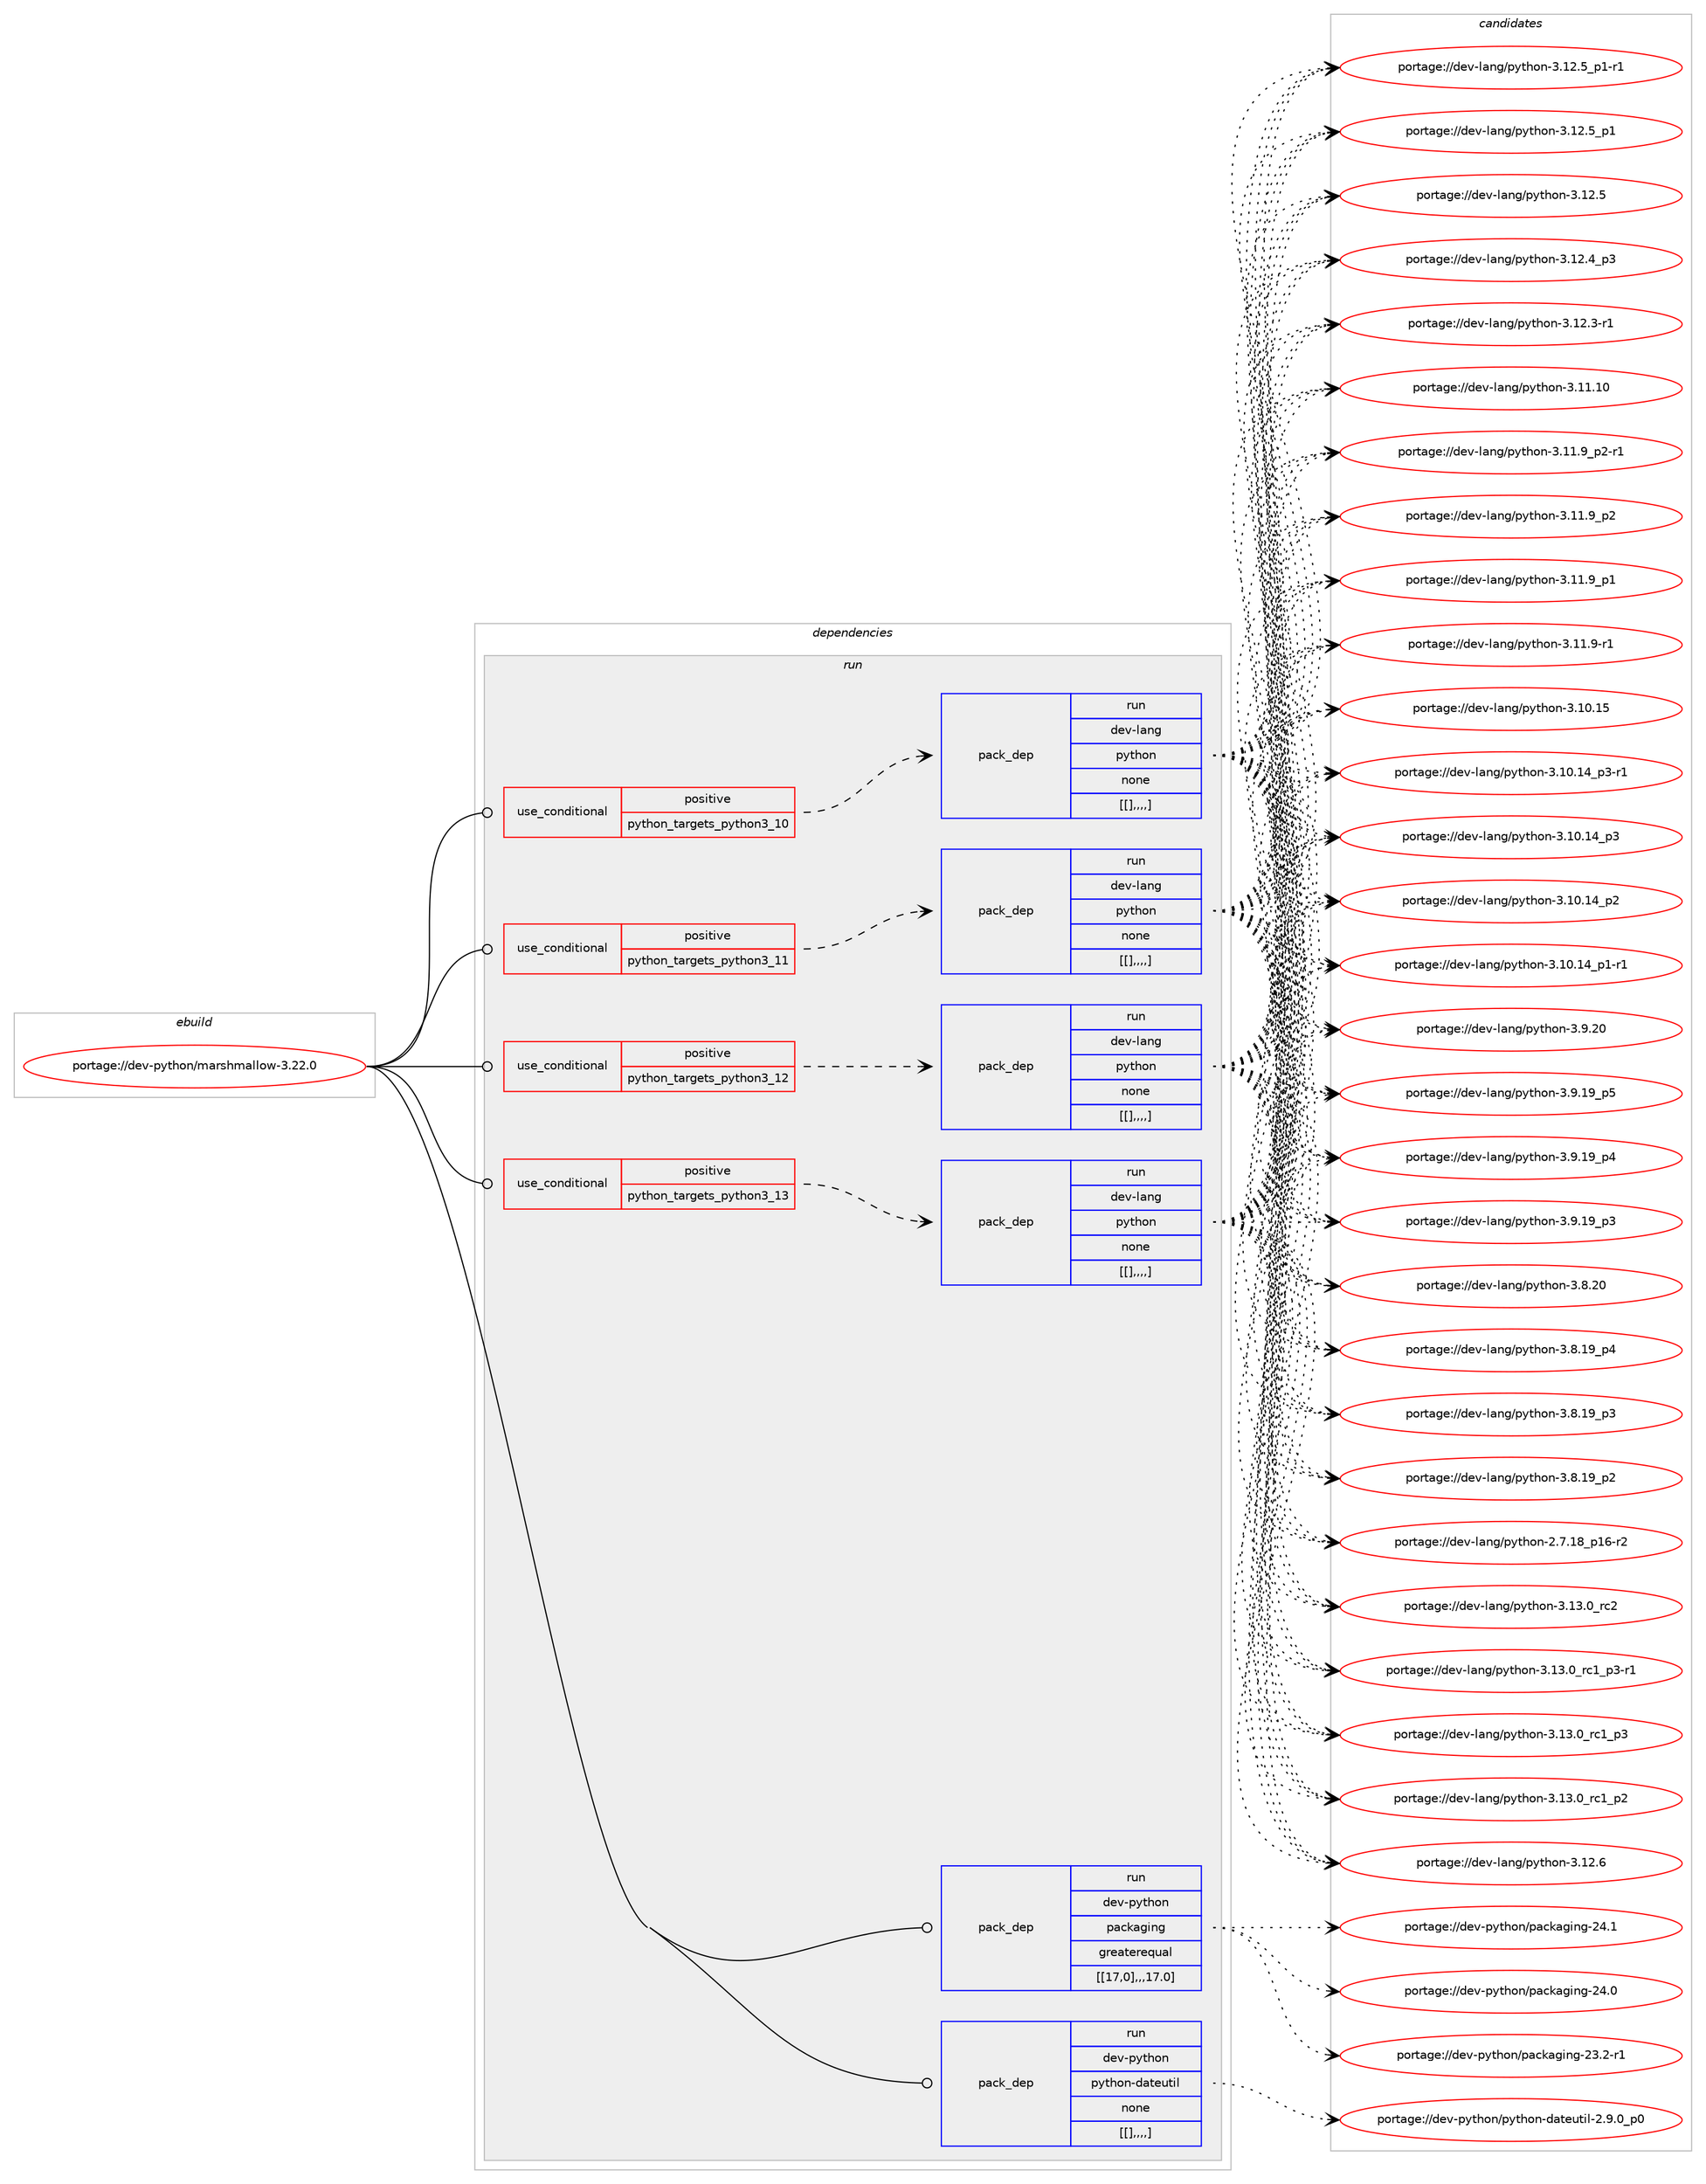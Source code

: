 digraph prolog {

# *************
# Graph options
# *************

newrank=true;
concentrate=true;
compound=true;
graph [rankdir=LR,fontname=Helvetica,fontsize=10,ranksep=1.5];#, ranksep=2.5, nodesep=0.2];
edge  [arrowhead=vee];
node  [fontname=Helvetica,fontsize=10];

# **********
# The ebuild
# **********

subgraph cluster_leftcol {
color=gray;
label=<<i>ebuild</i>>;
id [label="portage://dev-python/marshmallow-3.22.0", color=red, width=4, href="../dev-python/marshmallow-3.22.0.svg"];
}

# ****************
# The dependencies
# ****************

subgraph cluster_midcol {
color=gray;
label=<<i>dependencies</i>>;
subgraph cluster_compile {
fillcolor="#eeeeee";
style=filled;
label=<<i>compile</i>>;
}
subgraph cluster_compileandrun {
fillcolor="#eeeeee";
style=filled;
label=<<i>compile and run</i>>;
}
subgraph cluster_run {
fillcolor="#eeeeee";
style=filled;
label=<<i>run</i>>;
subgraph cond35235 {
dependency151749 [label=<<TABLE BORDER="0" CELLBORDER="1" CELLSPACING="0" CELLPADDING="4"><TR><TD ROWSPAN="3" CELLPADDING="10">use_conditional</TD></TR><TR><TD>positive</TD></TR><TR><TD>python_targets_python3_10</TD></TR></TABLE>>, shape=none, color=red];
subgraph pack115296 {
dependency151750 [label=<<TABLE BORDER="0" CELLBORDER="1" CELLSPACING="0" CELLPADDING="4" WIDTH="220"><TR><TD ROWSPAN="6" CELLPADDING="30">pack_dep</TD></TR><TR><TD WIDTH="110">run</TD></TR><TR><TD>dev-lang</TD></TR><TR><TD>python</TD></TR><TR><TD>none</TD></TR><TR><TD>[[],,,,]</TD></TR></TABLE>>, shape=none, color=blue];
}
dependency151749:e -> dependency151750:w [weight=20,style="dashed",arrowhead="vee"];
}
id:e -> dependency151749:w [weight=20,style="solid",arrowhead="odot"];
subgraph cond35236 {
dependency151751 [label=<<TABLE BORDER="0" CELLBORDER="1" CELLSPACING="0" CELLPADDING="4"><TR><TD ROWSPAN="3" CELLPADDING="10">use_conditional</TD></TR><TR><TD>positive</TD></TR><TR><TD>python_targets_python3_11</TD></TR></TABLE>>, shape=none, color=red];
subgraph pack115297 {
dependency151752 [label=<<TABLE BORDER="0" CELLBORDER="1" CELLSPACING="0" CELLPADDING="4" WIDTH="220"><TR><TD ROWSPAN="6" CELLPADDING="30">pack_dep</TD></TR><TR><TD WIDTH="110">run</TD></TR><TR><TD>dev-lang</TD></TR><TR><TD>python</TD></TR><TR><TD>none</TD></TR><TR><TD>[[],,,,]</TD></TR></TABLE>>, shape=none, color=blue];
}
dependency151751:e -> dependency151752:w [weight=20,style="dashed",arrowhead="vee"];
}
id:e -> dependency151751:w [weight=20,style="solid",arrowhead="odot"];
subgraph cond35237 {
dependency151753 [label=<<TABLE BORDER="0" CELLBORDER="1" CELLSPACING="0" CELLPADDING="4"><TR><TD ROWSPAN="3" CELLPADDING="10">use_conditional</TD></TR><TR><TD>positive</TD></TR><TR><TD>python_targets_python3_12</TD></TR></TABLE>>, shape=none, color=red];
subgraph pack115298 {
dependency151754 [label=<<TABLE BORDER="0" CELLBORDER="1" CELLSPACING="0" CELLPADDING="4" WIDTH="220"><TR><TD ROWSPAN="6" CELLPADDING="30">pack_dep</TD></TR><TR><TD WIDTH="110">run</TD></TR><TR><TD>dev-lang</TD></TR><TR><TD>python</TD></TR><TR><TD>none</TD></TR><TR><TD>[[],,,,]</TD></TR></TABLE>>, shape=none, color=blue];
}
dependency151753:e -> dependency151754:w [weight=20,style="dashed",arrowhead="vee"];
}
id:e -> dependency151753:w [weight=20,style="solid",arrowhead="odot"];
subgraph cond35238 {
dependency151755 [label=<<TABLE BORDER="0" CELLBORDER="1" CELLSPACING="0" CELLPADDING="4"><TR><TD ROWSPAN="3" CELLPADDING="10">use_conditional</TD></TR><TR><TD>positive</TD></TR><TR><TD>python_targets_python3_13</TD></TR></TABLE>>, shape=none, color=red];
subgraph pack115299 {
dependency151756 [label=<<TABLE BORDER="0" CELLBORDER="1" CELLSPACING="0" CELLPADDING="4" WIDTH="220"><TR><TD ROWSPAN="6" CELLPADDING="30">pack_dep</TD></TR><TR><TD WIDTH="110">run</TD></TR><TR><TD>dev-lang</TD></TR><TR><TD>python</TD></TR><TR><TD>none</TD></TR><TR><TD>[[],,,,]</TD></TR></TABLE>>, shape=none, color=blue];
}
dependency151755:e -> dependency151756:w [weight=20,style="dashed",arrowhead="vee"];
}
id:e -> dependency151755:w [weight=20,style="solid",arrowhead="odot"];
subgraph pack115300 {
dependency151757 [label=<<TABLE BORDER="0" CELLBORDER="1" CELLSPACING="0" CELLPADDING="4" WIDTH="220"><TR><TD ROWSPAN="6" CELLPADDING="30">pack_dep</TD></TR><TR><TD WIDTH="110">run</TD></TR><TR><TD>dev-python</TD></TR><TR><TD>packaging</TD></TR><TR><TD>greaterequal</TD></TR><TR><TD>[[17,0],,,17.0]</TD></TR></TABLE>>, shape=none, color=blue];
}
id:e -> dependency151757:w [weight=20,style="solid",arrowhead="odot"];
subgraph pack115301 {
dependency151758 [label=<<TABLE BORDER="0" CELLBORDER="1" CELLSPACING="0" CELLPADDING="4" WIDTH="220"><TR><TD ROWSPAN="6" CELLPADDING="30">pack_dep</TD></TR><TR><TD WIDTH="110">run</TD></TR><TR><TD>dev-python</TD></TR><TR><TD>python-dateutil</TD></TR><TR><TD>none</TD></TR><TR><TD>[[],,,,]</TD></TR></TABLE>>, shape=none, color=blue];
}
id:e -> dependency151758:w [weight=20,style="solid",arrowhead="odot"];
}
}

# **************
# The candidates
# **************

subgraph cluster_choices {
rank=same;
color=gray;
label=<<i>candidates</i>>;

subgraph choice115296 {
color=black;
nodesep=1;
choice10010111845108971101034711212111610411111045514649514648951149950 [label="portage://dev-lang/python-3.13.0_rc2", color=red, width=4,href="../dev-lang/python-3.13.0_rc2.svg"];
choice1001011184510897110103471121211161041111104551464951464895114994995112514511449 [label="portage://dev-lang/python-3.13.0_rc1_p3-r1", color=red, width=4,href="../dev-lang/python-3.13.0_rc1_p3-r1.svg"];
choice100101118451089711010347112121116104111110455146495146489511499499511251 [label="portage://dev-lang/python-3.13.0_rc1_p3", color=red, width=4,href="../dev-lang/python-3.13.0_rc1_p3.svg"];
choice100101118451089711010347112121116104111110455146495146489511499499511250 [label="portage://dev-lang/python-3.13.0_rc1_p2", color=red, width=4,href="../dev-lang/python-3.13.0_rc1_p2.svg"];
choice10010111845108971101034711212111610411111045514649504654 [label="portage://dev-lang/python-3.12.6", color=red, width=4,href="../dev-lang/python-3.12.6.svg"];
choice1001011184510897110103471121211161041111104551464950465395112494511449 [label="portage://dev-lang/python-3.12.5_p1-r1", color=red, width=4,href="../dev-lang/python-3.12.5_p1-r1.svg"];
choice100101118451089711010347112121116104111110455146495046539511249 [label="portage://dev-lang/python-3.12.5_p1", color=red, width=4,href="../dev-lang/python-3.12.5_p1.svg"];
choice10010111845108971101034711212111610411111045514649504653 [label="portage://dev-lang/python-3.12.5", color=red, width=4,href="../dev-lang/python-3.12.5.svg"];
choice100101118451089711010347112121116104111110455146495046529511251 [label="portage://dev-lang/python-3.12.4_p3", color=red, width=4,href="../dev-lang/python-3.12.4_p3.svg"];
choice100101118451089711010347112121116104111110455146495046514511449 [label="portage://dev-lang/python-3.12.3-r1", color=red, width=4,href="../dev-lang/python-3.12.3-r1.svg"];
choice1001011184510897110103471121211161041111104551464949464948 [label="portage://dev-lang/python-3.11.10", color=red, width=4,href="../dev-lang/python-3.11.10.svg"];
choice1001011184510897110103471121211161041111104551464949465795112504511449 [label="portage://dev-lang/python-3.11.9_p2-r1", color=red, width=4,href="../dev-lang/python-3.11.9_p2-r1.svg"];
choice100101118451089711010347112121116104111110455146494946579511250 [label="portage://dev-lang/python-3.11.9_p2", color=red, width=4,href="../dev-lang/python-3.11.9_p2.svg"];
choice100101118451089711010347112121116104111110455146494946579511249 [label="portage://dev-lang/python-3.11.9_p1", color=red, width=4,href="../dev-lang/python-3.11.9_p1.svg"];
choice100101118451089711010347112121116104111110455146494946574511449 [label="portage://dev-lang/python-3.11.9-r1", color=red, width=4,href="../dev-lang/python-3.11.9-r1.svg"];
choice1001011184510897110103471121211161041111104551464948464953 [label="portage://dev-lang/python-3.10.15", color=red, width=4,href="../dev-lang/python-3.10.15.svg"];
choice100101118451089711010347112121116104111110455146494846495295112514511449 [label="portage://dev-lang/python-3.10.14_p3-r1", color=red, width=4,href="../dev-lang/python-3.10.14_p3-r1.svg"];
choice10010111845108971101034711212111610411111045514649484649529511251 [label="portage://dev-lang/python-3.10.14_p3", color=red, width=4,href="../dev-lang/python-3.10.14_p3.svg"];
choice10010111845108971101034711212111610411111045514649484649529511250 [label="portage://dev-lang/python-3.10.14_p2", color=red, width=4,href="../dev-lang/python-3.10.14_p2.svg"];
choice100101118451089711010347112121116104111110455146494846495295112494511449 [label="portage://dev-lang/python-3.10.14_p1-r1", color=red, width=4,href="../dev-lang/python-3.10.14_p1-r1.svg"];
choice10010111845108971101034711212111610411111045514657465048 [label="portage://dev-lang/python-3.9.20", color=red, width=4,href="../dev-lang/python-3.9.20.svg"];
choice100101118451089711010347112121116104111110455146574649579511253 [label="portage://dev-lang/python-3.9.19_p5", color=red, width=4,href="../dev-lang/python-3.9.19_p5.svg"];
choice100101118451089711010347112121116104111110455146574649579511252 [label="portage://dev-lang/python-3.9.19_p4", color=red, width=4,href="../dev-lang/python-3.9.19_p4.svg"];
choice100101118451089711010347112121116104111110455146574649579511251 [label="portage://dev-lang/python-3.9.19_p3", color=red, width=4,href="../dev-lang/python-3.9.19_p3.svg"];
choice10010111845108971101034711212111610411111045514656465048 [label="portage://dev-lang/python-3.8.20", color=red, width=4,href="../dev-lang/python-3.8.20.svg"];
choice100101118451089711010347112121116104111110455146564649579511252 [label="portage://dev-lang/python-3.8.19_p4", color=red, width=4,href="../dev-lang/python-3.8.19_p4.svg"];
choice100101118451089711010347112121116104111110455146564649579511251 [label="portage://dev-lang/python-3.8.19_p3", color=red, width=4,href="../dev-lang/python-3.8.19_p3.svg"];
choice100101118451089711010347112121116104111110455146564649579511250 [label="portage://dev-lang/python-3.8.19_p2", color=red, width=4,href="../dev-lang/python-3.8.19_p2.svg"];
choice100101118451089711010347112121116104111110455046554649569511249544511450 [label="portage://dev-lang/python-2.7.18_p16-r2", color=red, width=4,href="../dev-lang/python-2.7.18_p16-r2.svg"];
dependency151750:e -> choice10010111845108971101034711212111610411111045514649514648951149950:w [style=dotted,weight="100"];
dependency151750:e -> choice1001011184510897110103471121211161041111104551464951464895114994995112514511449:w [style=dotted,weight="100"];
dependency151750:e -> choice100101118451089711010347112121116104111110455146495146489511499499511251:w [style=dotted,weight="100"];
dependency151750:e -> choice100101118451089711010347112121116104111110455146495146489511499499511250:w [style=dotted,weight="100"];
dependency151750:e -> choice10010111845108971101034711212111610411111045514649504654:w [style=dotted,weight="100"];
dependency151750:e -> choice1001011184510897110103471121211161041111104551464950465395112494511449:w [style=dotted,weight="100"];
dependency151750:e -> choice100101118451089711010347112121116104111110455146495046539511249:w [style=dotted,weight="100"];
dependency151750:e -> choice10010111845108971101034711212111610411111045514649504653:w [style=dotted,weight="100"];
dependency151750:e -> choice100101118451089711010347112121116104111110455146495046529511251:w [style=dotted,weight="100"];
dependency151750:e -> choice100101118451089711010347112121116104111110455146495046514511449:w [style=dotted,weight="100"];
dependency151750:e -> choice1001011184510897110103471121211161041111104551464949464948:w [style=dotted,weight="100"];
dependency151750:e -> choice1001011184510897110103471121211161041111104551464949465795112504511449:w [style=dotted,weight="100"];
dependency151750:e -> choice100101118451089711010347112121116104111110455146494946579511250:w [style=dotted,weight="100"];
dependency151750:e -> choice100101118451089711010347112121116104111110455146494946579511249:w [style=dotted,weight="100"];
dependency151750:e -> choice100101118451089711010347112121116104111110455146494946574511449:w [style=dotted,weight="100"];
dependency151750:e -> choice1001011184510897110103471121211161041111104551464948464953:w [style=dotted,weight="100"];
dependency151750:e -> choice100101118451089711010347112121116104111110455146494846495295112514511449:w [style=dotted,weight="100"];
dependency151750:e -> choice10010111845108971101034711212111610411111045514649484649529511251:w [style=dotted,weight="100"];
dependency151750:e -> choice10010111845108971101034711212111610411111045514649484649529511250:w [style=dotted,weight="100"];
dependency151750:e -> choice100101118451089711010347112121116104111110455146494846495295112494511449:w [style=dotted,weight="100"];
dependency151750:e -> choice10010111845108971101034711212111610411111045514657465048:w [style=dotted,weight="100"];
dependency151750:e -> choice100101118451089711010347112121116104111110455146574649579511253:w [style=dotted,weight="100"];
dependency151750:e -> choice100101118451089711010347112121116104111110455146574649579511252:w [style=dotted,weight="100"];
dependency151750:e -> choice100101118451089711010347112121116104111110455146574649579511251:w [style=dotted,weight="100"];
dependency151750:e -> choice10010111845108971101034711212111610411111045514656465048:w [style=dotted,weight="100"];
dependency151750:e -> choice100101118451089711010347112121116104111110455146564649579511252:w [style=dotted,weight="100"];
dependency151750:e -> choice100101118451089711010347112121116104111110455146564649579511251:w [style=dotted,weight="100"];
dependency151750:e -> choice100101118451089711010347112121116104111110455146564649579511250:w [style=dotted,weight="100"];
dependency151750:e -> choice100101118451089711010347112121116104111110455046554649569511249544511450:w [style=dotted,weight="100"];
}
subgraph choice115297 {
color=black;
nodesep=1;
choice10010111845108971101034711212111610411111045514649514648951149950 [label="portage://dev-lang/python-3.13.0_rc2", color=red, width=4,href="../dev-lang/python-3.13.0_rc2.svg"];
choice1001011184510897110103471121211161041111104551464951464895114994995112514511449 [label="portage://dev-lang/python-3.13.0_rc1_p3-r1", color=red, width=4,href="../dev-lang/python-3.13.0_rc1_p3-r1.svg"];
choice100101118451089711010347112121116104111110455146495146489511499499511251 [label="portage://dev-lang/python-3.13.0_rc1_p3", color=red, width=4,href="../dev-lang/python-3.13.0_rc1_p3.svg"];
choice100101118451089711010347112121116104111110455146495146489511499499511250 [label="portage://dev-lang/python-3.13.0_rc1_p2", color=red, width=4,href="../dev-lang/python-3.13.0_rc1_p2.svg"];
choice10010111845108971101034711212111610411111045514649504654 [label="portage://dev-lang/python-3.12.6", color=red, width=4,href="../dev-lang/python-3.12.6.svg"];
choice1001011184510897110103471121211161041111104551464950465395112494511449 [label="portage://dev-lang/python-3.12.5_p1-r1", color=red, width=4,href="../dev-lang/python-3.12.5_p1-r1.svg"];
choice100101118451089711010347112121116104111110455146495046539511249 [label="portage://dev-lang/python-3.12.5_p1", color=red, width=4,href="../dev-lang/python-3.12.5_p1.svg"];
choice10010111845108971101034711212111610411111045514649504653 [label="portage://dev-lang/python-3.12.5", color=red, width=4,href="../dev-lang/python-3.12.5.svg"];
choice100101118451089711010347112121116104111110455146495046529511251 [label="portage://dev-lang/python-3.12.4_p3", color=red, width=4,href="../dev-lang/python-3.12.4_p3.svg"];
choice100101118451089711010347112121116104111110455146495046514511449 [label="portage://dev-lang/python-3.12.3-r1", color=red, width=4,href="../dev-lang/python-3.12.3-r1.svg"];
choice1001011184510897110103471121211161041111104551464949464948 [label="portage://dev-lang/python-3.11.10", color=red, width=4,href="../dev-lang/python-3.11.10.svg"];
choice1001011184510897110103471121211161041111104551464949465795112504511449 [label="portage://dev-lang/python-3.11.9_p2-r1", color=red, width=4,href="../dev-lang/python-3.11.9_p2-r1.svg"];
choice100101118451089711010347112121116104111110455146494946579511250 [label="portage://dev-lang/python-3.11.9_p2", color=red, width=4,href="../dev-lang/python-3.11.9_p2.svg"];
choice100101118451089711010347112121116104111110455146494946579511249 [label="portage://dev-lang/python-3.11.9_p1", color=red, width=4,href="../dev-lang/python-3.11.9_p1.svg"];
choice100101118451089711010347112121116104111110455146494946574511449 [label="portage://dev-lang/python-3.11.9-r1", color=red, width=4,href="../dev-lang/python-3.11.9-r1.svg"];
choice1001011184510897110103471121211161041111104551464948464953 [label="portage://dev-lang/python-3.10.15", color=red, width=4,href="../dev-lang/python-3.10.15.svg"];
choice100101118451089711010347112121116104111110455146494846495295112514511449 [label="portage://dev-lang/python-3.10.14_p3-r1", color=red, width=4,href="../dev-lang/python-3.10.14_p3-r1.svg"];
choice10010111845108971101034711212111610411111045514649484649529511251 [label="portage://dev-lang/python-3.10.14_p3", color=red, width=4,href="../dev-lang/python-3.10.14_p3.svg"];
choice10010111845108971101034711212111610411111045514649484649529511250 [label="portage://dev-lang/python-3.10.14_p2", color=red, width=4,href="../dev-lang/python-3.10.14_p2.svg"];
choice100101118451089711010347112121116104111110455146494846495295112494511449 [label="portage://dev-lang/python-3.10.14_p1-r1", color=red, width=4,href="../dev-lang/python-3.10.14_p1-r1.svg"];
choice10010111845108971101034711212111610411111045514657465048 [label="portage://dev-lang/python-3.9.20", color=red, width=4,href="../dev-lang/python-3.9.20.svg"];
choice100101118451089711010347112121116104111110455146574649579511253 [label="portage://dev-lang/python-3.9.19_p5", color=red, width=4,href="../dev-lang/python-3.9.19_p5.svg"];
choice100101118451089711010347112121116104111110455146574649579511252 [label="portage://dev-lang/python-3.9.19_p4", color=red, width=4,href="../dev-lang/python-3.9.19_p4.svg"];
choice100101118451089711010347112121116104111110455146574649579511251 [label="portage://dev-lang/python-3.9.19_p3", color=red, width=4,href="../dev-lang/python-3.9.19_p3.svg"];
choice10010111845108971101034711212111610411111045514656465048 [label="portage://dev-lang/python-3.8.20", color=red, width=4,href="../dev-lang/python-3.8.20.svg"];
choice100101118451089711010347112121116104111110455146564649579511252 [label="portage://dev-lang/python-3.8.19_p4", color=red, width=4,href="../dev-lang/python-3.8.19_p4.svg"];
choice100101118451089711010347112121116104111110455146564649579511251 [label="portage://dev-lang/python-3.8.19_p3", color=red, width=4,href="../dev-lang/python-3.8.19_p3.svg"];
choice100101118451089711010347112121116104111110455146564649579511250 [label="portage://dev-lang/python-3.8.19_p2", color=red, width=4,href="../dev-lang/python-3.8.19_p2.svg"];
choice100101118451089711010347112121116104111110455046554649569511249544511450 [label="portage://dev-lang/python-2.7.18_p16-r2", color=red, width=4,href="../dev-lang/python-2.7.18_p16-r2.svg"];
dependency151752:e -> choice10010111845108971101034711212111610411111045514649514648951149950:w [style=dotted,weight="100"];
dependency151752:e -> choice1001011184510897110103471121211161041111104551464951464895114994995112514511449:w [style=dotted,weight="100"];
dependency151752:e -> choice100101118451089711010347112121116104111110455146495146489511499499511251:w [style=dotted,weight="100"];
dependency151752:e -> choice100101118451089711010347112121116104111110455146495146489511499499511250:w [style=dotted,weight="100"];
dependency151752:e -> choice10010111845108971101034711212111610411111045514649504654:w [style=dotted,weight="100"];
dependency151752:e -> choice1001011184510897110103471121211161041111104551464950465395112494511449:w [style=dotted,weight="100"];
dependency151752:e -> choice100101118451089711010347112121116104111110455146495046539511249:w [style=dotted,weight="100"];
dependency151752:e -> choice10010111845108971101034711212111610411111045514649504653:w [style=dotted,weight="100"];
dependency151752:e -> choice100101118451089711010347112121116104111110455146495046529511251:w [style=dotted,weight="100"];
dependency151752:e -> choice100101118451089711010347112121116104111110455146495046514511449:w [style=dotted,weight="100"];
dependency151752:e -> choice1001011184510897110103471121211161041111104551464949464948:w [style=dotted,weight="100"];
dependency151752:e -> choice1001011184510897110103471121211161041111104551464949465795112504511449:w [style=dotted,weight="100"];
dependency151752:e -> choice100101118451089711010347112121116104111110455146494946579511250:w [style=dotted,weight="100"];
dependency151752:e -> choice100101118451089711010347112121116104111110455146494946579511249:w [style=dotted,weight="100"];
dependency151752:e -> choice100101118451089711010347112121116104111110455146494946574511449:w [style=dotted,weight="100"];
dependency151752:e -> choice1001011184510897110103471121211161041111104551464948464953:w [style=dotted,weight="100"];
dependency151752:e -> choice100101118451089711010347112121116104111110455146494846495295112514511449:w [style=dotted,weight="100"];
dependency151752:e -> choice10010111845108971101034711212111610411111045514649484649529511251:w [style=dotted,weight="100"];
dependency151752:e -> choice10010111845108971101034711212111610411111045514649484649529511250:w [style=dotted,weight="100"];
dependency151752:e -> choice100101118451089711010347112121116104111110455146494846495295112494511449:w [style=dotted,weight="100"];
dependency151752:e -> choice10010111845108971101034711212111610411111045514657465048:w [style=dotted,weight="100"];
dependency151752:e -> choice100101118451089711010347112121116104111110455146574649579511253:w [style=dotted,weight="100"];
dependency151752:e -> choice100101118451089711010347112121116104111110455146574649579511252:w [style=dotted,weight="100"];
dependency151752:e -> choice100101118451089711010347112121116104111110455146574649579511251:w [style=dotted,weight="100"];
dependency151752:e -> choice10010111845108971101034711212111610411111045514656465048:w [style=dotted,weight="100"];
dependency151752:e -> choice100101118451089711010347112121116104111110455146564649579511252:w [style=dotted,weight="100"];
dependency151752:e -> choice100101118451089711010347112121116104111110455146564649579511251:w [style=dotted,weight="100"];
dependency151752:e -> choice100101118451089711010347112121116104111110455146564649579511250:w [style=dotted,weight="100"];
dependency151752:e -> choice100101118451089711010347112121116104111110455046554649569511249544511450:w [style=dotted,weight="100"];
}
subgraph choice115298 {
color=black;
nodesep=1;
choice10010111845108971101034711212111610411111045514649514648951149950 [label="portage://dev-lang/python-3.13.0_rc2", color=red, width=4,href="../dev-lang/python-3.13.0_rc2.svg"];
choice1001011184510897110103471121211161041111104551464951464895114994995112514511449 [label="portage://dev-lang/python-3.13.0_rc1_p3-r1", color=red, width=4,href="../dev-lang/python-3.13.0_rc1_p3-r1.svg"];
choice100101118451089711010347112121116104111110455146495146489511499499511251 [label="portage://dev-lang/python-3.13.0_rc1_p3", color=red, width=4,href="../dev-lang/python-3.13.0_rc1_p3.svg"];
choice100101118451089711010347112121116104111110455146495146489511499499511250 [label="portage://dev-lang/python-3.13.0_rc1_p2", color=red, width=4,href="../dev-lang/python-3.13.0_rc1_p2.svg"];
choice10010111845108971101034711212111610411111045514649504654 [label="portage://dev-lang/python-3.12.6", color=red, width=4,href="../dev-lang/python-3.12.6.svg"];
choice1001011184510897110103471121211161041111104551464950465395112494511449 [label="portage://dev-lang/python-3.12.5_p1-r1", color=red, width=4,href="../dev-lang/python-3.12.5_p1-r1.svg"];
choice100101118451089711010347112121116104111110455146495046539511249 [label="portage://dev-lang/python-3.12.5_p1", color=red, width=4,href="../dev-lang/python-3.12.5_p1.svg"];
choice10010111845108971101034711212111610411111045514649504653 [label="portage://dev-lang/python-3.12.5", color=red, width=4,href="../dev-lang/python-3.12.5.svg"];
choice100101118451089711010347112121116104111110455146495046529511251 [label="portage://dev-lang/python-3.12.4_p3", color=red, width=4,href="../dev-lang/python-3.12.4_p3.svg"];
choice100101118451089711010347112121116104111110455146495046514511449 [label="portage://dev-lang/python-3.12.3-r1", color=red, width=4,href="../dev-lang/python-3.12.3-r1.svg"];
choice1001011184510897110103471121211161041111104551464949464948 [label="portage://dev-lang/python-3.11.10", color=red, width=4,href="../dev-lang/python-3.11.10.svg"];
choice1001011184510897110103471121211161041111104551464949465795112504511449 [label="portage://dev-lang/python-3.11.9_p2-r1", color=red, width=4,href="../dev-lang/python-3.11.9_p2-r1.svg"];
choice100101118451089711010347112121116104111110455146494946579511250 [label="portage://dev-lang/python-3.11.9_p2", color=red, width=4,href="../dev-lang/python-3.11.9_p2.svg"];
choice100101118451089711010347112121116104111110455146494946579511249 [label="portage://dev-lang/python-3.11.9_p1", color=red, width=4,href="../dev-lang/python-3.11.9_p1.svg"];
choice100101118451089711010347112121116104111110455146494946574511449 [label="portage://dev-lang/python-3.11.9-r1", color=red, width=4,href="../dev-lang/python-3.11.9-r1.svg"];
choice1001011184510897110103471121211161041111104551464948464953 [label="portage://dev-lang/python-3.10.15", color=red, width=4,href="../dev-lang/python-3.10.15.svg"];
choice100101118451089711010347112121116104111110455146494846495295112514511449 [label="portage://dev-lang/python-3.10.14_p3-r1", color=red, width=4,href="../dev-lang/python-3.10.14_p3-r1.svg"];
choice10010111845108971101034711212111610411111045514649484649529511251 [label="portage://dev-lang/python-3.10.14_p3", color=red, width=4,href="../dev-lang/python-3.10.14_p3.svg"];
choice10010111845108971101034711212111610411111045514649484649529511250 [label="portage://dev-lang/python-3.10.14_p2", color=red, width=4,href="../dev-lang/python-3.10.14_p2.svg"];
choice100101118451089711010347112121116104111110455146494846495295112494511449 [label="portage://dev-lang/python-3.10.14_p1-r1", color=red, width=4,href="../dev-lang/python-3.10.14_p1-r1.svg"];
choice10010111845108971101034711212111610411111045514657465048 [label="portage://dev-lang/python-3.9.20", color=red, width=4,href="../dev-lang/python-3.9.20.svg"];
choice100101118451089711010347112121116104111110455146574649579511253 [label="portage://dev-lang/python-3.9.19_p5", color=red, width=4,href="../dev-lang/python-3.9.19_p5.svg"];
choice100101118451089711010347112121116104111110455146574649579511252 [label="portage://dev-lang/python-3.9.19_p4", color=red, width=4,href="../dev-lang/python-3.9.19_p4.svg"];
choice100101118451089711010347112121116104111110455146574649579511251 [label="portage://dev-lang/python-3.9.19_p3", color=red, width=4,href="../dev-lang/python-3.9.19_p3.svg"];
choice10010111845108971101034711212111610411111045514656465048 [label="portage://dev-lang/python-3.8.20", color=red, width=4,href="../dev-lang/python-3.8.20.svg"];
choice100101118451089711010347112121116104111110455146564649579511252 [label="portage://dev-lang/python-3.8.19_p4", color=red, width=4,href="../dev-lang/python-3.8.19_p4.svg"];
choice100101118451089711010347112121116104111110455146564649579511251 [label="portage://dev-lang/python-3.8.19_p3", color=red, width=4,href="../dev-lang/python-3.8.19_p3.svg"];
choice100101118451089711010347112121116104111110455146564649579511250 [label="portage://dev-lang/python-3.8.19_p2", color=red, width=4,href="../dev-lang/python-3.8.19_p2.svg"];
choice100101118451089711010347112121116104111110455046554649569511249544511450 [label="portage://dev-lang/python-2.7.18_p16-r2", color=red, width=4,href="../dev-lang/python-2.7.18_p16-r2.svg"];
dependency151754:e -> choice10010111845108971101034711212111610411111045514649514648951149950:w [style=dotted,weight="100"];
dependency151754:e -> choice1001011184510897110103471121211161041111104551464951464895114994995112514511449:w [style=dotted,weight="100"];
dependency151754:e -> choice100101118451089711010347112121116104111110455146495146489511499499511251:w [style=dotted,weight="100"];
dependency151754:e -> choice100101118451089711010347112121116104111110455146495146489511499499511250:w [style=dotted,weight="100"];
dependency151754:e -> choice10010111845108971101034711212111610411111045514649504654:w [style=dotted,weight="100"];
dependency151754:e -> choice1001011184510897110103471121211161041111104551464950465395112494511449:w [style=dotted,weight="100"];
dependency151754:e -> choice100101118451089711010347112121116104111110455146495046539511249:w [style=dotted,weight="100"];
dependency151754:e -> choice10010111845108971101034711212111610411111045514649504653:w [style=dotted,weight="100"];
dependency151754:e -> choice100101118451089711010347112121116104111110455146495046529511251:w [style=dotted,weight="100"];
dependency151754:e -> choice100101118451089711010347112121116104111110455146495046514511449:w [style=dotted,weight="100"];
dependency151754:e -> choice1001011184510897110103471121211161041111104551464949464948:w [style=dotted,weight="100"];
dependency151754:e -> choice1001011184510897110103471121211161041111104551464949465795112504511449:w [style=dotted,weight="100"];
dependency151754:e -> choice100101118451089711010347112121116104111110455146494946579511250:w [style=dotted,weight="100"];
dependency151754:e -> choice100101118451089711010347112121116104111110455146494946579511249:w [style=dotted,weight="100"];
dependency151754:e -> choice100101118451089711010347112121116104111110455146494946574511449:w [style=dotted,weight="100"];
dependency151754:e -> choice1001011184510897110103471121211161041111104551464948464953:w [style=dotted,weight="100"];
dependency151754:e -> choice100101118451089711010347112121116104111110455146494846495295112514511449:w [style=dotted,weight="100"];
dependency151754:e -> choice10010111845108971101034711212111610411111045514649484649529511251:w [style=dotted,weight="100"];
dependency151754:e -> choice10010111845108971101034711212111610411111045514649484649529511250:w [style=dotted,weight="100"];
dependency151754:e -> choice100101118451089711010347112121116104111110455146494846495295112494511449:w [style=dotted,weight="100"];
dependency151754:e -> choice10010111845108971101034711212111610411111045514657465048:w [style=dotted,weight="100"];
dependency151754:e -> choice100101118451089711010347112121116104111110455146574649579511253:w [style=dotted,weight="100"];
dependency151754:e -> choice100101118451089711010347112121116104111110455146574649579511252:w [style=dotted,weight="100"];
dependency151754:e -> choice100101118451089711010347112121116104111110455146574649579511251:w [style=dotted,weight="100"];
dependency151754:e -> choice10010111845108971101034711212111610411111045514656465048:w [style=dotted,weight="100"];
dependency151754:e -> choice100101118451089711010347112121116104111110455146564649579511252:w [style=dotted,weight="100"];
dependency151754:e -> choice100101118451089711010347112121116104111110455146564649579511251:w [style=dotted,weight="100"];
dependency151754:e -> choice100101118451089711010347112121116104111110455146564649579511250:w [style=dotted,weight="100"];
dependency151754:e -> choice100101118451089711010347112121116104111110455046554649569511249544511450:w [style=dotted,weight="100"];
}
subgraph choice115299 {
color=black;
nodesep=1;
choice10010111845108971101034711212111610411111045514649514648951149950 [label="portage://dev-lang/python-3.13.0_rc2", color=red, width=4,href="../dev-lang/python-3.13.0_rc2.svg"];
choice1001011184510897110103471121211161041111104551464951464895114994995112514511449 [label="portage://dev-lang/python-3.13.0_rc1_p3-r1", color=red, width=4,href="../dev-lang/python-3.13.0_rc1_p3-r1.svg"];
choice100101118451089711010347112121116104111110455146495146489511499499511251 [label="portage://dev-lang/python-3.13.0_rc1_p3", color=red, width=4,href="../dev-lang/python-3.13.0_rc1_p3.svg"];
choice100101118451089711010347112121116104111110455146495146489511499499511250 [label="portage://dev-lang/python-3.13.0_rc1_p2", color=red, width=4,href="../dev-lang/python-3.13.0_rc1_p2.svg"];
choice10010111845108971101034711212111610411111045514649504654 [label="portage://dev-lang/python-3.12.6", color=red, width=4,href="../dev-lang/python-3.12.6.svg"];
choice1001011184510897110103471121211161041111104551464950465395112494511449 [label="portage://dev-lang/python-3.12.5_p1-r1", color=red, width=4,href="../dev-lang/python-3.12.5_p1-r1.svg"];
choice100101118451089711010347112121116104111110455146495046539511249 [label="portage://dev-lang/python-3.12.5_p1", color=red, width=4,href="../dev-lang/python-3.12.5_p1.svg"];
choice10010111845108971101034711212111610411111045514649504653 [label="portage://dev-lang/python-3.12.5", color=red, width=4,href="../dev-lang/python-3.12.5.svg"];
choice100101118451089711010347112121116104111110455146495046529511251 [label="portage://dev-lang/python-3.12.4_p3", color=red, width=4,href="../dev-lang/python-3.12.4_p3.svg"];
choice100101118451089711010347112121116104111110455146495046514511449 [label="portage://dev-lang/python-3.12.3-r1", color=red, width=4,href="../dev-lang/python-3.12.3-r1.svg"];
choice1001011184510897110103471121211161041111104551464949464948 [label="portage://dev-lang/python-3.11.10", color=red, width=4,href="../dev-lang/python-3.11.10.svg"];
choice1001011184510897110103471121211161041111104551464949465795112504511449 [label="portage://dev-lang/python-3.11.9_p2-r1", color=red, width=4,href="../dev-lang/python-3.11.9_p2-r1.svg"];
choice100101118451089711010347112121116104111110455146494946579511250 [label="portage://dev-lang/python-3.11.9_p2", color=red, width=4,href="../dev-lang/python-3.11.9_p2.svg"];
choice100101118451089711010347112121116104111110455146494946579511249 [label="portage://dev-lang/python-3.11.9_p1", color=red, width=4,href="../dev-lang/python-3.11.9_p1.svg"];
choice100101118451089711010347112121116104111110455146494946574511449 [label="portage://dev-lang/python-3.11.9-r1", color=red, width=4,href="../dev-lang/python-3.11.9-r1.svg"];
choice1001011184510897110103471121211161041111104551464948464953 [label="portage://dev-lang/python-3.10.15", color=red, width=4,href="../dev-lang/python-3.10.15.svg"];
choice100101118451089711010347112121116104111110455146494846495295112514511449 [label="portage://dev-lang/python-3.10.14_p3-r1", color=red, width=4,href="../dev-lang/python-3.10.14_p3-r1.svg"];
choice10010111845108971101034711212111610411111045514649484649529511251 [label="portage://dev-lang/python-3.10.14_p3", color=red, width=4,href="../dev-lang/python-3.10.14_p3.svg"];
choice10010111845108971101034711212111610411111045514649484649529511250 [label="portage://dev-lang/python-3.10.14_p2", color=red, width=4,href="../dev-lang/python-3.10.14_p2.svg"];
choice100101118451089711010347112121116104111110455146494846495295112494511449 [label="portage://dev-lang/python-3.10.14_p1-r1", color=red, width=4,href="../dev-lang/python-3.10.14_p1-r1.svg"];
choice10010111845108971101034711212111610411111045514657465048 [label="portage://dev-lang/python-3.9.20", color=red, width=4,href="../dev-lang/python-3.9.20.svg"];
choice100101118451089711010347112121116104111110455146574649579511253 [label="portage://dev-lang/python-3.9.19_p5", color=red, width=4,href="../dev-lang/python-3.9.19_p5.svg"];
choice100101118451089711010347112121116104111110455146574649579511252 [label="portage://dev-lang/python-3.9.19_p4", color=red, width=4,href="../dev-lang/python-3.9.19_p4.svg"];
choice100101118451089711010347112121116104111110455146574649579511251 [label="portage://dev-lang/python-3.9.19_p3", color=red, width=4,href="../dev-lang/python-3.9.19_p3.svg"];
choice10010111845108971101034711212111610411111045514656465048 [label="portage://dev-lang/python-3.8.20", color=red, width=4,href="../dev-lang/python-3.8.20.svg"];
choice100101118451089711010347112121116104111110455146564649579511252 [label="portage://dev-lang/python-3.8.19_p4", color=red, width=4,href="../dev-lang/python-3.8.19_p4.svg"];
choice100101118451089711010347112121116104111110455146564649579511251 [label="portage://dev-lang/python-3.8.19_p3", color=red, width=4,href="../dev-lang/python-3.8.19_p3.svg"];
choice100101118451089711010347112121116104111110455146564649579511250 [label="portage://dev-lang/python-3.8.19_p2", color=red, width=4,href="../dev-lang/python-3.8.19_p2.svg"];
choice100101118451089711010347112121116104111110455046554649569511249544511450 [label="portage://dev-lang/python-2.7.18_p16-r2", color=red, width=4,href="../dev-lang/python-2.7.18_p16-r2.svg"];
dependency151756:e -> choice10010111845108971101034711212111610411111045514649514648951149950:w [style=dotted,weight="100"];
dependency151756:e -> choice1001011184510897110103471121211161041111104551464951464895114994995112514511449:w [style=dotted,weight="100"];
dependency151756:e -> choice100101118451089711010347112121116104111110455146495146489511499499511251:w [style=dotted,weight="100"];
dependency151756:e -> choice100101118451089711010347112121116104111110455146495146489511499499511250:w [style=dotted,weight="100"];
dependency151756:e -> choice10010111845108971101034711212111610411111045514649504654:w [style=dotted,weight="100"];
dependency151756:e -> choice1001011184510897110103471121211161041111104551464950465395112494511449:w [style=dotted,weight="100"];
dependency151756:e -> choice100101118451089711010347112121116104111110455146495046539511249:w [style=dotted,weight="100"];
dependency151756:e -> choice10010111845108971101034711212111610411111045514649504653:w [style=dotted,weight="100"];
dependency151756:e -> choice100101118451089711010347112121116104111110455146495046529511251:w [style=dotted,weight="100"];
dependency151756:e -> choice100101118451089711010347112121116104111110455146495046514511449:w [style=dotted,weight="100"];
dependency151756:e -> choice1001011184510897110103471121211161041111104551464949464948:w [style=dotted,weight="100"];
dependency151756:e -> choice1001011184510897110103471121211161041111104551464949465795112504511449:w [style=dotted,weight="100"];
dependency151756:e -> choice100101118451089711010347112121116104111110455146494946579511250:w [style=dotted,weight="100"];
dependency151756:e -> choice100101118451089711010347112121116104111110455146494946579511249:w [style=dotted,weight="100"];
dependency151756:e -> choice100101118451089711010347112121116104111110455146494946574511449:w [style=dotted,weight="100"];
dependency151756:e -> choice1001011184510897110103471121211161041111104551464948464953:w [style=dotted,weight="100"];
dependency151756:e -> choice100101118451089711010347112121116104111110455146494846495295112514511449:w [style=dotted,weight="100"];
dependency151756:e -> choice10010111845108971101034711212111610411111045514649484649529511251:w [style=dotted,weight="100"];
dependency151756:e -> choice10010111845108971101034711212111610411111045514649484649529511250:w [style=dotted,weight="100"];
dependency151756:e -> choice100101118451089711010347112121116104111110455146494846495295112494511449:w [style=dotted,weight="100"];
dependency151756:e -> choice10010111845108971101034711212111610411111045514657465048:w [style=dotted,weight="100"];
dependency151756:e -> choice100101118451089711010347112121116104111110455146574649579511253:w [style=dotted,weight="100"];
dependency151756:e -> choice100101118451089711010347112121116104111110455146574649579511252:w [style=dotted,weight="100"];
dependency151756:e -> choice100101118451089711010347112121116104111110455146574649579511251:w [style=dotted,weight="100"];
dependency151756:e -> choice10010111845108971101034711212111610411111045514656465048:w [style=dotted,weight="100"];
dependency151756:e -> choice100101118451089711010347112121116104111110455146564649579511252:w [style=dotted,weight="100"];
dependency151756:e -> choice100101118451089711010347112121116104111110455146564649579511251:w [style=dotted,weight="100"];
dependency151756:e -> choice100101118451089711010347112121116104111110455146564649579511250:w [style=dotted,weight="100"];
dependency151756:e -> choice100101118451089711010347112121116104111110455046554649569511249544511450:w [style=dotted,weight="100"];
}
subgraph choice115300 {
color=black;
nodesep=1;
choice10010111845112121116104111110471129799107971031051101034550524649 [label="portage://dev-python/packaging-24.1", color=red, width=4,href="../dev-python/packaging-24.1.svg"];
choice10010111845112121116104111110471129799107971031051101034550524648 [label="portage://dev-python/packaging-24.0", color=red, width=4,href="../dev-python/packaging-24.0.svg"];
choice100101118451121211161041111104711297991079710310511010345505146504511449 [label="portage://dev-python/packaging-23.2-r1", color=red, width=4,href="../dev-python/packaging-23.2-r1.svg"];
dependency151757:e -> choice10010111845112121116104111110471129799107971031051101034550524649:w [style=dotted,weight="100"];
dependency151757:e -> choice10010111845112121116104111110471129799107971031051101034550524648:w [style=dotted,weight="100"];
dependency151757:e -> choice100101118451121211161041111104711297991079710310511010345505146504511449:w [style=dotted,weight="100"];
}
subgraph choice115301 {
color=black;
nodesep=1;
choice100101118451121211161041111104711212111610411111045100971161011171161051084550465746489511248 [label="portage://dev-python/python-dateutil-2.9.0_p0", color=red, width=4,href="../dev-python/python-dateutil-2.9.0_p0.svg"];
dependency151758:e -> choice100101118451121211161041111104711212111610411111045100971161011171161051084550465746489511248:w [style=dotted,weight="100"];
}
}

}
